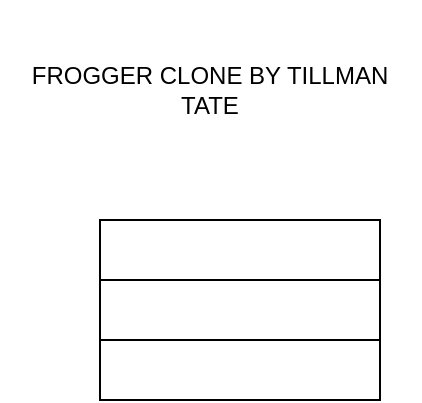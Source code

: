 <mxfile version="22.1.3" type="github">
  <diagram id="prtHgNgQTEPvFCAcTncT" name="Page-1">
    <mxGraphModel dx="1414" dy="676" grid="1" gridSize="10" guides="1" tooltips="1" connect="1" arrows="1" fold="1" page="1" pageScale="1" pageWidth="827" pageHeight="1169" math="0" shadow="0">
      <root>
        <mxCell id="0" />
        <mxCell id="1" parent="0" />
        <mxCell id="DIbWTr6jM3QLTpThtAw4-1" value="" style="rounded=0;whiteSpace=wrap;html=1;" vertex="1" parent="1">
          <mxGeometry x="320" y="180" width="140" height="30" as="geometry" />
        </mxCell>
        <mxCell id="DIbWTr6jM3QLTpThtAw4-2" value="" style="rounded=0;whiteSpace=wrap;html=1;" vertex="1" parent="1">
          <mxGeometry x="320" y="150" width="140" height="30" as="geometry" />
        </mxCell>
        <mxCell id="DIbWTr6jM3QLTpThtAw4-3" value="" style="rounded=0;whiteSpace=wrap;html=1;" vertex="1" parent="1">
          <mxGeometry x="320" y="210" width="140" height="30" as="geometry" />
        </mxCell>
        <mxCell id="DIbWTr6jM3QLTpThtAw4-5" value="FROGGER CLONE BY TILLMAN TATE" style="text;html=1;strokeColor=none;fillColor=none;align=center;verticalAlign=middle;whiteSpace=wrap;rounded=0;" vertex="1" parent="1">
          <mxGeometry x="270" y="40" width="210" height="90" as="geometry" />
        </mxCell>
      </root>
    </mxGraphModel>
  </diagram>
</mxfile>

